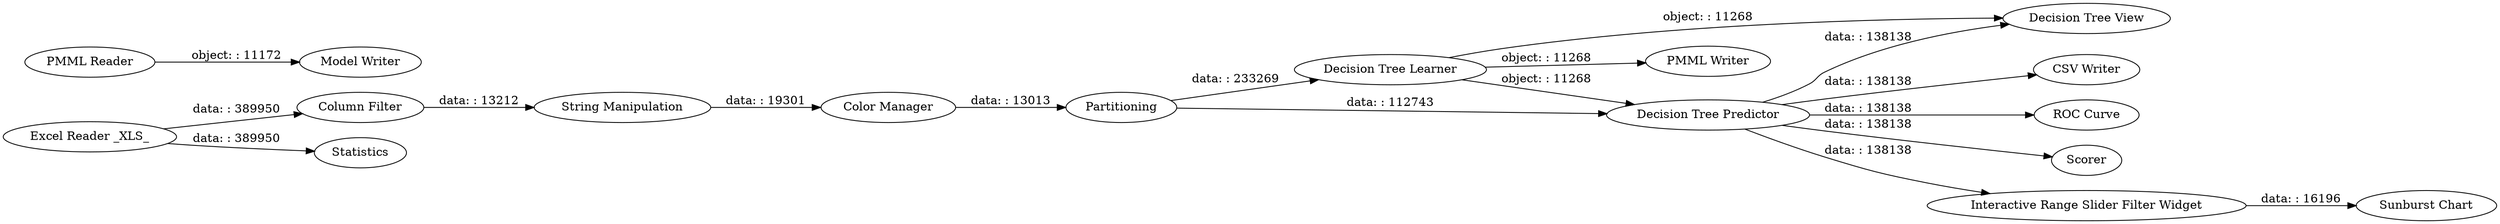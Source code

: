 digraph {
	"-4256843051689117121_15" [label="CSV Writer"]
	"-4256843051689117121_13" [label="Sunburst Chart"]
	"-4256843051689117121_3" [label="String Manipulation"]
	"-4256843051689117121_1" [label="Excel Reader _XLS_"]
	"-4256843051689117121_12" [label="ROC Curve"]
	"-4256843051689117121_6" [label="Decision Tree Learner"]
	"-4256843051689117121_10" [label="PMML Writer"]
	"-4256843051689117121_2" [label="Column Filter"]
	"-4256843051689117121_8" [label=Scorer]
	"-4256843051689117121_14" [label="Interactive Range Slider Filter Widget"]
	"-4256843051689117121_4" [label="Color Manager"]
	"-4256843051689117121_7" [label="Decision Tree Predictor"]
	"-4256843051689117121_11" [label="PMML Reader"]
	"-4256843051689117121_17" [label="Model Writer"]
	"-4256843051689117121_16" [label=Statistics]
	"-4256843051689117121_18" [label="Decision Tree View"]
	"-4256843051689117121_9" [label=Partitioning]
	"-4256843051689117121_4" -> "-4256843051689117121_9" [label="data: : 13013"]
	"-4256843051689117121_2" -> "-4256843051689117121_3" [label="data: : 13212"]
	"-4256843051689117121_7" -> "-4256843051689117121_15" [label="data: : 138138"]
	"-4256843051689117121_7" -> "-4256843051689117121_12" [label="data: : 138138"]
	"-4256843051689117121_7" -> "-4256843051689117121_8" [label="data: : 138138"]
	"-4256843051689117121_9" -> "-4256843051689117121_6" [label="data: : 233269"]
	"-4256843051689117121_1" -> "-4256843051689117121_2" [label="data: : 389950"]
	"-4256843051689117121_1" -> "-4256843051689117121_16" [label="data: : 389950"]
	"-4256843051689117121_14" -> "-4256843051689117121_13" [label="data: : 16196"]
	"-4256843051689117121_6" -> "-4256843051689117121_18" [label="object: : 11268"]
	"-4256843051689117121_3" -> "-4256843051689117121_4" [label="data: : 19301"]
	"-4256843051689117121_9" -> "-4256843051689117121_7" [label="data: : 112743"]
	"-4256843051689117121_7" -> "-4256843051689117121_18" [label="data: : 138138"]
	"-4256843051689117121_6" -> "-4256843051689117121_10" [label="object: : 11268"]
	"-4256843051689117121_11" -> "-4256843051689117121_17" [label="object: : 11172"]
	"-4256843051689117121_6" -> "-4256843051689117121_7" [label="object: : 11268"]
	"-4256843051689117121_7" -> "-4256843051689117121_14" [label="data: : 138138"]
	rankdir=LR
}
